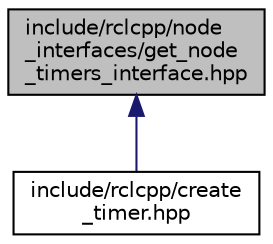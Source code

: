 digraph "include/rclcpp/node_interfaces/get_node_timers_interface.hpp"
{
  edge [fontname="Helvetica",fontsize="10",labelfontname="Helvetica",labelfontsize="10"];
  node [fontname="Helvetica",fontsize="10",shape=record];
  Node124 [label="include/rclcpp/node\l_interfaces/get_node\l_timers_interface.hpp",height=0.2,width=0.4,color="black", fillcolor="grey75", style="filled", fontcolor="black"];
  Node124 -> Node125 [dir="back",color="midnightblue",fontsize="10",style="solid",fontname="Helvetica"];
  Node125 [label="include/rclcpp/create\l_timer.hpp",height=0.2,width=0.4,color="black", fillcolor="white", style="filled",URL="$create__timer_8hpp.html"];
}
